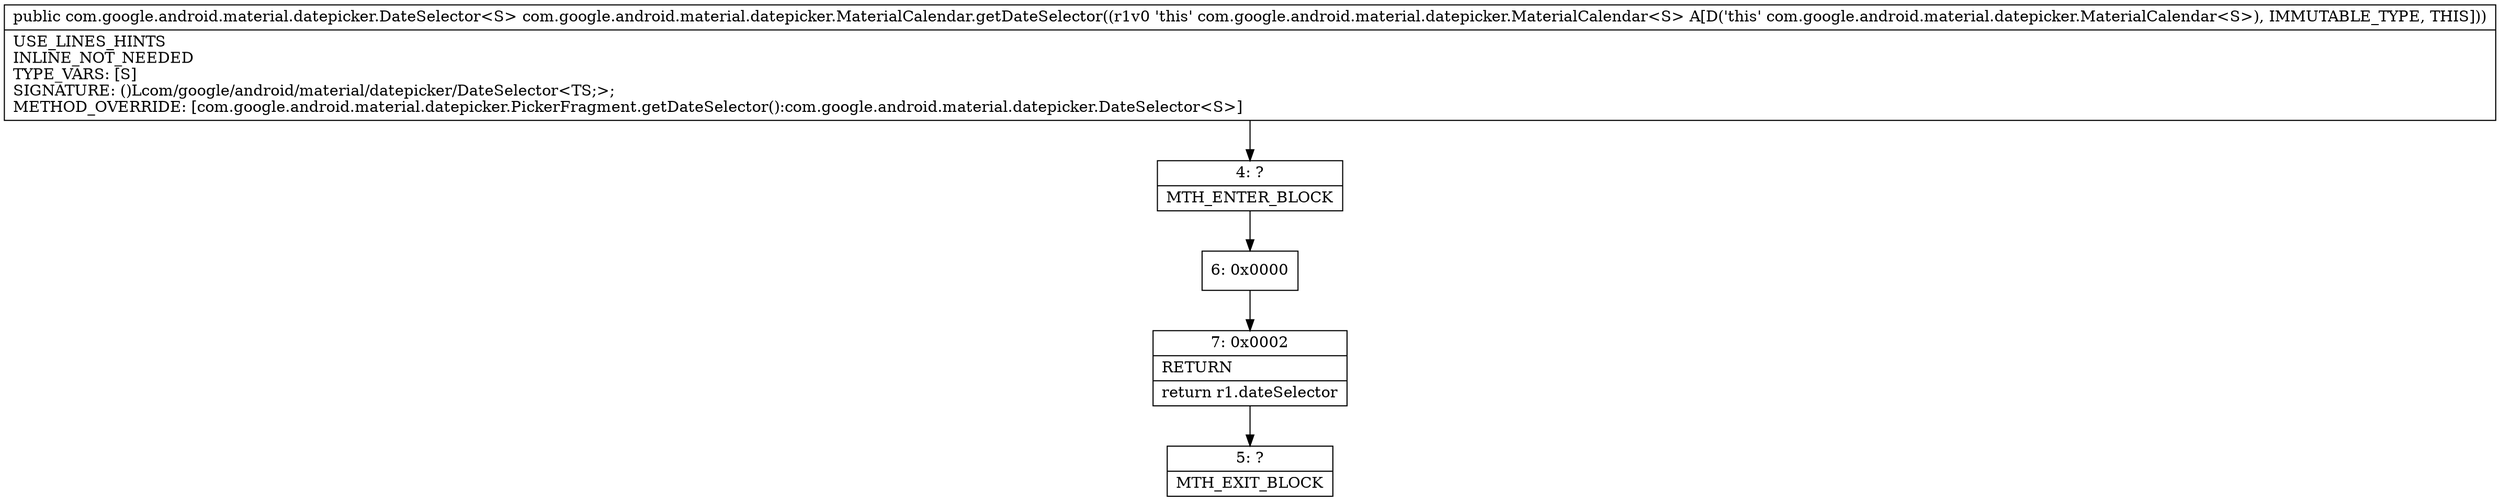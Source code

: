 digraph "CFG forcom.google.android.material.datepicker.MaterialCalendar.getDateSelector()Lcom\/google\/android\/material\/datepicker\/DateSelector;" {
Node_4 [shape=record,label="{4\:\ ?|MTH_ENTER_BLOCK\l}"];
Node_6 [shape=record,label="{6\:\ 0x0000}"];
Node_7 [shape=record,label="{7\:\ 0x0002|RETURN\l|return r1.dateSelector\l}"];
Node_5 [shape=record,label="{5\:\ ?|MTH_EXIT_BLOCK\l}"];
MethodNode[shape=record,label="{public com.google.android.material.datepicker.DateSelector\<S\> com.google.android.material.datepicker.MaterialCalendar.getDateSelector((r1v0 'this' com.google.android.material.datepicker.MaterialCalendar\<S\> A[D('this' com.google.android.material.datepicker.MaterialCalendar\<S\>), IMMUTABLE_TYPE, THIS]))  | USE_LINES_HINTS\lINLINE_NOT_NEEDED\lTYPE_VARS: [S]\lSIGNATURE: ()Lcom\/google\/android\/material\/datepicker\/DateSelector\<TS;\>;\lMETHOD_OVERRIDE: [com.google.android.material.datepicker.PickerFragment.getDateSelector():com.google.android.material.datepicker.DateSelector\<S\>]\l}"];
MethodNode -> Node_4;Node_4 -> Node_6;
Node_6 -> Node_7;
Node_7 -> Node_5;
}

